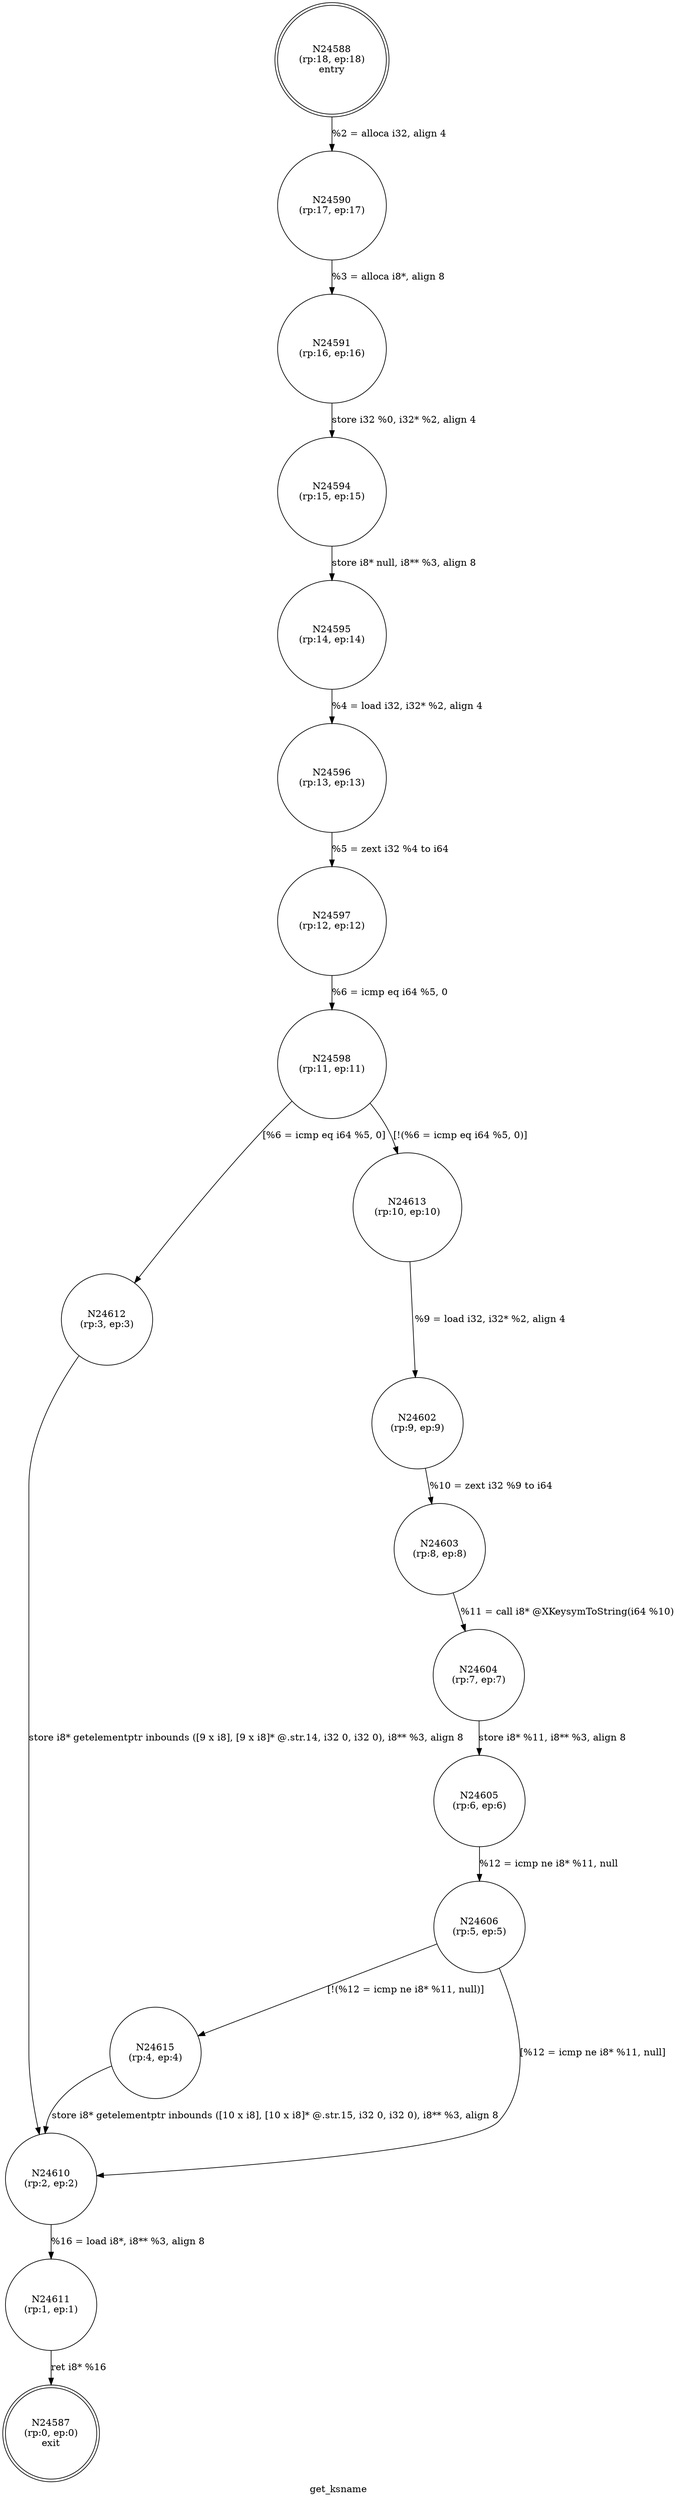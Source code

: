 digraph get_ksname {
label="get_ksname"
24587 [label="N24587\n(rp:0, ep:0)\nexit", shape="doublecircle"]
24588 [label="N24588\n(rp:18, ep:18)\nentry", shape="doublecircle"]
24588 -> 24590 [label="%2 = alloca i32, align 4"]
24590 [label="N24590\n(rp:17, ep:17)", shape="circle"]
24590 -> 24591 [label="%3 = alloca i8*, align 8"]
24591 [label="N24591\n(rp:16, ep:16)", shape="circle"]
24591 -> 24594 [label="store i32 %0, i32* %2, align 4"]
24594 [label="N24594\n(rp:15, ep:15)", shape="circle"]
24594 -> 24595 [label="store i8* null, i8** %3, align 8"]
24595 [label="N24595\n(rp:14, ep:14)", shape="circle"]
24595 -> 24596 [label="%4 = load i32, i32* %2, align 4"]
24596 [label="N24596\n(rp:13, ep:13)", shape="circle"]
24596 -> 24597 [label="%5 = zext i32 %4 to i64"]
24597 [label="N24597\n(rp:12, ep:12)", shape="circle"]
24597 -> 24598 [label="%6 = icmp eq i64 %5, 0"]
24598 [label="N24598\n(rp:11, ep:11)", shape="circle"]
24598 -> 24612 [label="[%6 = icmp eq i64 %5, 0]"]
24598 -> 24613 [label="[!(%6 = icmp eq i64 %5, 0)]"]
24602 [label="N24602\n(rp:9, ep:9)", shape="circle"]
24602 -> 24603 [label="%10 = zext i32 %9 to i64"]
24603 [label="N24603\n(rp:8, ep:8)", shape="circle"]
24603 -> 24604 [label="%11 = call i8* @XKeysymToString(i64 %10)"]
24604 [label="N24604\n(rp:7, ep:7)", shape="circle"]
24604 -> 24605 [label="store i8* %11, i8** %3, align 8"]
24605 [label="N24605\n(rp:6, ep:6)", shape="circle"]
24605 -> 24606 [label="%12 = icmp ne i8* %11, null"]
24606 [label="N24606\n(rp:5, ep:5)", shape="circle"]
24606 -> 24615 [label="[!(%12 = icmp ne i8* %11, null)]"]
24606 -> 24610 [label="[%12 = icmp ne i8* %11, null]"]
24610 [label="N24610\n(rp:2, ep:2)", shape="circle"]
24610 -> 24611 [label="%16 = load i8*, i8** %3, align 8"]
24611 [label="N24611\n(rp:1, ep:1)", shape="circle"]
24611 -> 24587 [label="ret i8* %16"]
24612 [label="N24612\n(rp:3, ep:3)", shape="circle"]
24612 -> 24610 [label="store i8* getelementptr inbounds ([9 x i8], [9 x i8]* @.str.14, i32 0, i32 0), i8** %3, align 8"]
24613 [label="N24613\n(rp:10, ep:10)", shape="circle"]
24613 -> 24602 [label="%9 = load i32, i32* %2, align 4"]
24615 [label="N24615\n(rp:4, ep:4)", shape="circle"]
24615 -> 24610 [label="store i8* getelementptr inbounds ([10 x i8], [10 x i8]* @.str.15, i32 0, i32 0), i8** %3, align 8"]
}
